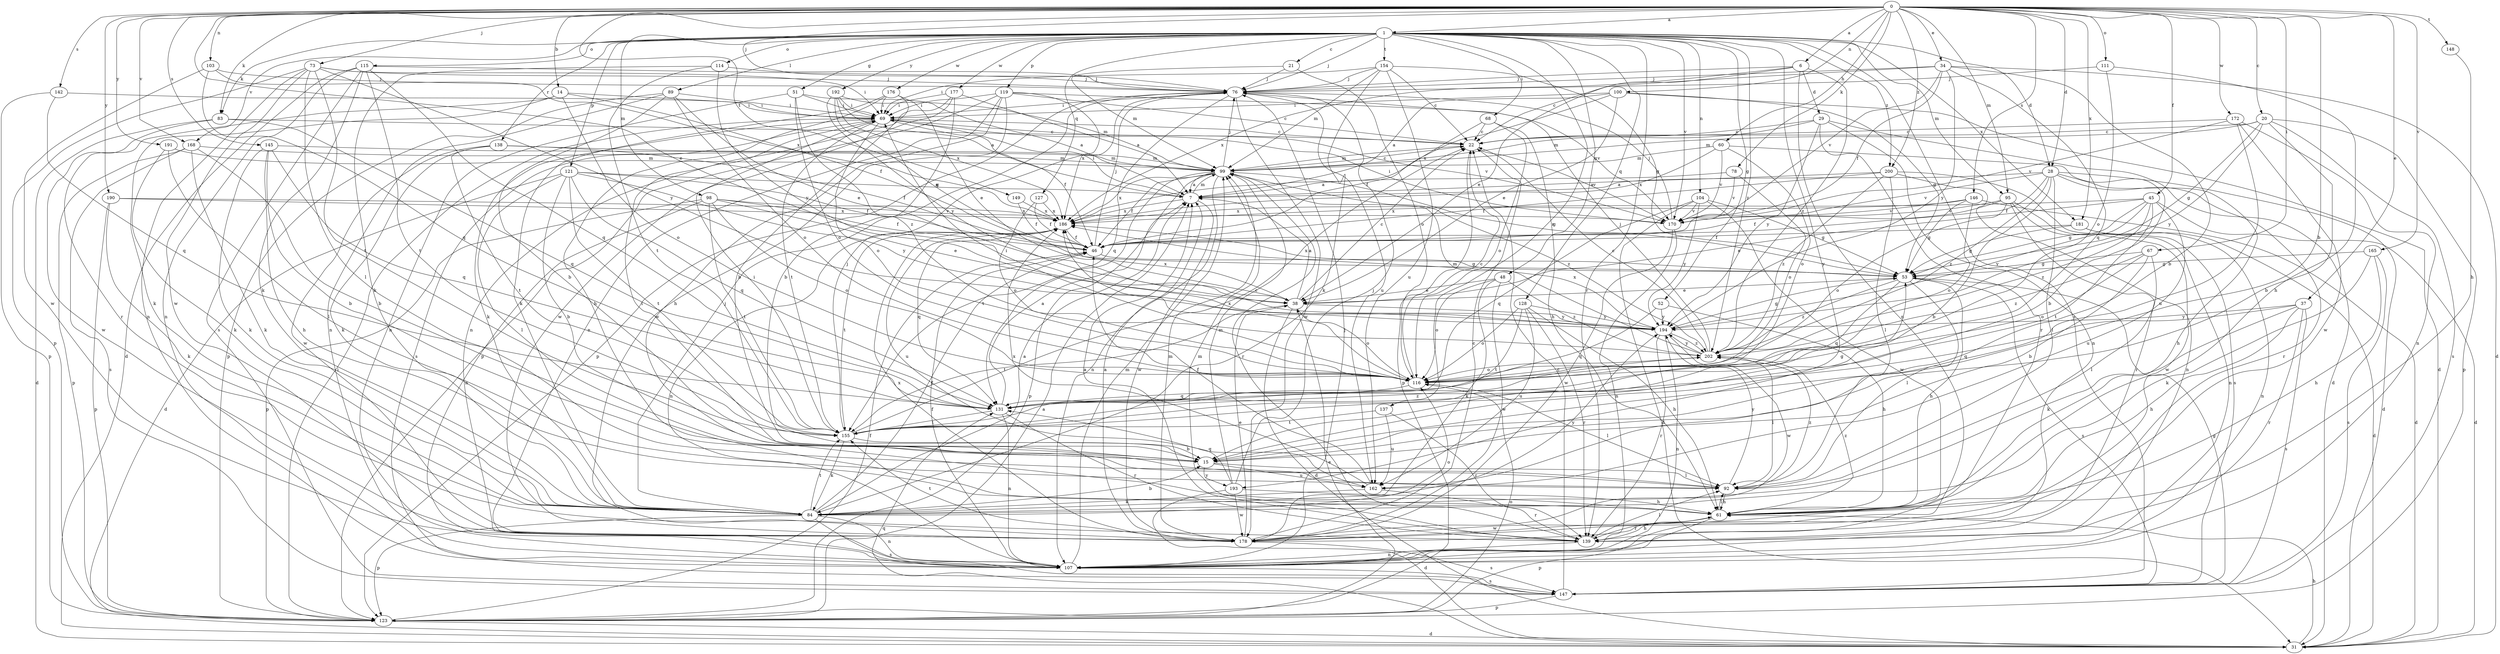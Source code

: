 strict digraph  {
0;
1;
6;
7;
14;
15;
20;
21;
22;
28;
29;
31;
34;
37;
38;
45;
46;
48;
51;
52;
53;
60;
61;
67;
68;
69;
73;
76;
78;
83;
84;
89;
92;
95;
98;
99;
100;
103;
104;
107;
111;
114;
115;
116;
119;
121;
123;
127;
128;
131;
137;
138;
139;
142;
145;
146;
147;
148;
149;
154;
155;
162;
165;
168;
170;
172;
176;
177;
178;
181;
186;
190;
191;
192;
193;
194;
200;
202;
0 -> 1  [label=a];
0 -> 6  [label=a];
0 -> 14  [label=b];
0 -> 15  [label=b];
0 -> 20  [label=c];
0 -> 28  [label=d];
0 -> 34  [label=e];
0 -> 37  [label=e];
0 -> 38  [label=e];
0 -> 45  [label=f];
0 -> 60  [label=h];
0 -> 67  [label=i];
0 -> 73  [label=j];
0 -> 76  [label=j];
0 -> 78  [label=k];
0 -> 83  [label=k];
0 -> 95  [label=m];
0 -> 100  [label=n];
0 -> 103  [label=n];
0 -> 111  [label=o];
0 -> 142  [label=s];
0 -> 145  [label=s];
0 -> 146  [label=s];
0 -> 148  [label=t];
0 -> 149  [label=t];
0 -> 165  [label=v];
0 -> 168  [label=v];
0 -> 172  [label=w];
0 -> 181  [label=x];
0 -> 190  [label=y];
0 -> 191  [label=y];
0 -> 200  [label=z];
1 -> 21  [label=c];
1 -> 28  [label=d];
1 -> 48  [label=g];
1 -> 51  [label=g];
1 -> 52  [label=g];
1 -> 68  [label=i];
1 -> 76  [label=j];
1 -> 83  [label=k];
1 -> 89  [label=l];
1 -> 95  [label=m];
1 -> 98  [label=m];
1 -> 104  [label=n];
1 -> 114  [label=o];
1 -> 115  [label=o];
1 -> 119  [label=p];
1 -> 121  [label=p];
1 -> 127  [label=q];
1 -> 128  [label=q];
1 -> 137  [label=r];
1 -> 138  [label=r];
1 -> 139  [label=r];
1 -> 147  [label=s];
1 -> 154  [label=t];
1 -> 168  [label=v];
1 -> 170  [label=v];
1 -> 176  [label=w];
1 -> 177  [label=w];
1 -> 181  [label=x];
1 -> 192  [label=y];
1 -> 193  [label=y];
1 -> 200  [label=z];
1 -> 202  [label=z];
6 -> 29  [label=d];
6 -> 38  [label=e];
6 -> 76  [label=j];
6 -> 107  [label=n];
6 -> 186  [label=x];
6 -> 202  [label=z];
7 -> 69  [label=i];
7 -> 99  [label=m];
7 -> 178  [label=w];
7 -> 186  [label=x];
14 -> 46  [label=f];
14 -> 69  [label=i];
14 -> 84  [label=k];
14 -> 116  [label=o];
14 -> 139  [label=r];
15 -> 92  [label=l];
15 -> 162  [label=u];
15 -> 193  [label=y];
20 -> 15  [label=b];
20 -> 22  [label=c];
20 -> 53  [label=g];
20 -> 99  [label=m];
20 -> 123  [label=p];
20 -> 147  [label=s];
20 -> 194  [label=y];
21 -> 76  [label=j];
21 -> 99  [label=m];
21 -> 116  [label=o];
22 -> 99  [label=m];
22 -> 123  [label=p];
22 -> 170  [label=v];
28 -> 7  [label=a];
28 -> 15  [label=b];
28 -> 31  [label=d];
28 -> 46  [label=f];
28 -> 61  [label=h];
28 -> 92  [label=l];
28 -> 139  [label=r];
28 -> 170  [label=v];
28 -> 202  [label=z];
29 -> 22  [label=c];
29 -> 31  [label=d];
29 -> 99  [label=m];
29 -> 107  [label=n];
29 -> 139  [label=r];
29 -> 194  [label=y];
31 -> 61  [label=h];
31 -> 131  [label=q];
34 -> 15  [label=b];
34 -> 22  [label=c];
34 -> 31  [label=d];
34 -> 46  [label=f];
34 -> 76  [label=j];
34 -> 131  [label=q];
34 -> 170  [label=v];
34 -> 194  [label=y];
37 -> 61  [label=h];
37 -> 84  [label=k];
37 -> 131  [label=q];
37 -> 139  [label=r];
37 -> 147  [label=s];
37 -> 194  [label=y];
38 -> 7  [label=a];
38 -> 22  [label=c];
38 -> 31  [label=d];
38 -> 116  [label=o];
38 -> 155  [label=t];
38 -> 186  [label=x];
38 -> 194  [label=y];
45 -> 31  [label=d];
45 -> 38  [label=e];
45 -> 53  [label=g];
45 -> 155  [label=t];
45 -> 162  [label=u];
45 -> 186  [label=x];
45 -> 194  [label=y];
45 -> 202  [label=z];
46 -> 53  [label=g];
46 -> 76  [label=j];
48 -> 38  [label=e];
48 -> 84  [label=k];
48 -> 116  [label=o];
48 -> 178  [label=w];
48 -> 202  [label=z];
51 -> 7  [label=a];
51 -> 69  [label=i];
51 -> 107  [label=n];
51 -> 116  [label=o];
51 -> 202  [label=z];
52 -> 61  [label=h];
52 -> 131  [label=q];
52 -> 194  [label=y];
53 -> 38  [label=e];
53 -> 61  [label=h];
53 -> 92  [label=l];
53 -> 131  [label=q];
53 -> 147  [label=s];
53 -> 186  [label=x];
53 -> 202  [label=z];
60 -> 15  [label=b];
60 -> 99  [label=m];
60 -> 116  [label=o];
60 -> 170  [label=v];
60 -> 186  [label=x];
61 -> 92  [label=l];
61 -> 123  [label=p];
61 -> 139  [label=r];
61 -> 178  [label=w];
61 -> 202  [label=z];
67 -> 15  [label=b];
67 -> 53  [label=g];
67 -> 92  [label=l];
67 -> 116  [label=o];
67 -> 202  [label=z];
68 -> 22  [label=c];
68 -> 46  [label=f];
68 -> 61  [label=h];
68 -> 116  [label=o];
69 -> 22  [label=c];
69 -> 46  [label=f];
69 -> 84  [label=k];
69 -> 116  [label=o];
69 -> 147  [label=s];
69 -> 155  [label=t];
69 -> 170  [label=v];
73 -> 69  [label=i];
73 -> 76  [label=j];
73 -> 92  [label=l];
73 -> 107  [label=n];
73 -> 123  [label=p];
73 -> 155  [label=t];
73 -> 178  [label=w];
73 -> 194  [label=y];
76 -> 69  [label=i];
76 -> 123  [label=p];
76 -> 131  [label=q];
76 -> 162  [label=u];
76 -> 178  [label=w];
78 -> 7  [label=a];
78 -> 116  [label=o];
78 -> 170  [label=v];
83 -> 22  [label=c];
83 -> 31  [label=d];
83 -> 131  [label=q];
83 -> 178  [label=w];
84 -> 7  [label=a];
84 -> 15  [label=b];
84 -> 46  [label=f];
84 -> 76  [label=j];
84 -> 107  [label=n];
84 -> 123  [label=p];
84 -> 147  [label=s];
84 -> 155  [label=t];
84 -> 194  [label=y];
89 -> 15  [label=b];
89 -> 38  [label=e];
89 -> 69  [label=i];
89 -> 107  [label=n];
89 -> 116  [label=o];
89 -> 123  [label=p];
92 -> 61  [label=h];
92 -> 69  [label=i];
92 -> 194  [label=y];
92 -> 202  [label=z];
95 -> 46  [label=f];
95 -> 107  [label=n];
95 -> 116  [label=o];
95 -> 139  [label=r];
95 -> 170  [label=v];
95 -> 178  [label=w];
98 -> 38  [label=e];
98 -> 46  [label=f];
98 -> 107  [label=n];
98 -> 116  [label=o];
98 -> 123  [label=p];
98 -> 155  [label=t];
98 -> 186  [label=x];
99 -> 7  [label=a];
99 -> 22  [label=c];
99 -> 46  [label=f];
99 -> 53  [label=g];
99 -> 76  [label=j];
99 -> 107  [label=n];
99 -> 123  [label=p];
99 -> 139  [label=r];
99 -> 155  [label=t];
99 -> 186  [label=x];
99 -> 202  [label=z];
100 -> 7  [label=a];
100 -> 31  [label=d];
100 -> 38  [label=e];
100 -> 53  [label=g];
100 -> 69  [label=i];
100 -> 186  [label=x];
103 -> 76  [label=j];
103 -> 131  [label=q];
103 -> 178  [label=w];
103 -> 186  [label=x];
104 -> 31  [label=d];
104 -> 53  [label=g];
104 -> 131  [label=q];
104 -> 170  [label=v];
104 -> 178  [label=w];
104 -> 194  [label=y];
107 -> 46  [label=f];
107 -> 76  [label=j];
107 -> 99  [label=m];
107 -> 147  [label=s];
111 -> 61  [label=h];
111 -> 76  [label=j];
111 -> 116  [label=o];
114 -> 76  [label=j];
114 -> 84  [label=k];
114 -> 155  [label=t];
114 -> 194  [label=y];
115 -> 31  [label=d];
115 -> 76  [label=j];
115 -> 84  [label=k];
115 -> 107  [label=n];
115 -> 131  [label=q];
115 -> 147  [label=s];
115 -> 155  [label=t];
116 -> 22  [label=c];
116 -> 69  [label=i];
116 -> 92  [label=l];
116 -> 131  [label=q];
116 -> 186  [label=x];
119 -> 22  [label=c];
119 -> 61  [label=h];
119 -> 69  [label=i];
119 -> 107  [label=n];
119 -> 123  [label=p];
119 -> 170  [label=v];
119 -> 178  [label=w];
119 -> 186  [label=x];
121 -> 7  [label=a];
121 -> 15  [label=b];
121 -> 31  [label=d];
121 -> 46  [label=f];
121 -> 92  [label=l];
121 -> 131  [label=q];
121 -> 155  [label=t];
121 -> 194  [label=y];
123 -> 7  [label=a];
123 -> 31  [label=d];
123 -> 38  [label=e];
123 -> 46  [label=f];
123 -> 69  [label=i];
123 -> 116  [label=o];
127 -> 46  [label=f];
127 -> 116  [label=o];
127 -> 186  [label=x];
128 -> 61  [label=h];
128 -> 116  [label=o];
128 -> 139  [label=r];
128 -> 155  [label=t];
128 -> 162  [label=u];
128 -> 194  [label=y];
131 -> 7  [label=a];
131 -> 107  [label=n];
131 -> 139  [label=r];
131 -> 155  [label=t];
137 -> 139  [label=r];
137 -> 155  [label=t];
137 -> 162  [label=u];
138 -> 46  [label=f];
138 -> 84  [label=k];
138 -> 99  [label=m];
138 -> 155  [label=t];
138 -> 178  [label=w];
139 -> 7  [label=a];
139 -> 61  [label=h];
139 -> 92  [label=l];
139 -> 99  [label=m];
139 -> 107  [label=n];
142 -> 69  [label=i];
142 -> 123  [label=p];
142 -> 131  [label=q];
145 -> 15  [label=b];
145 -> 61  [label=h];
145 -> 84  [label=k];
145 -> 99  [label=m];
145 -> 131  [label=q];
146 -> 31  [label=d];
146 -> 53  [label=g];
146 -> 116  [label=o];
146 -> 170  [label=v];
146 -> 186  [label=x];
147 -> 22  [label=c];
147 -> 53  [label=g];
147 -> 123  [label=p];
148 -> 61  [label=h];
149 -> 46  [label=f];
149 -> 186  [label=x];
154 -> 22  [label=c];
154 -> 53  [label=g];
154 -> 69  [label=i];
154 -> 76  [label=j];
154 -> 84  [label=k];
154 -> 99  [label=m];
154 -> 162  [label=u];
155 -> 15  [label=b];
155 -> 22  [label=c];
155 -> 53  [label=g];
155 -> 69  [label=i];
155 -> 76  [label=j];
155 -> 84  [label=k];
155 -> 202  [label=z];
162 -> 46  [label=f];
162 -> 84  [label=k];
162 -> 139  [label=r];
162 -> 186  [label=x];
165 -> 53  [label=g];
165 -> 61  [label=h];
165 -> 84  [label=k];
165 -> 147  [label=s];
168 -> 15  [label=b];
168 -> 84  [label=k];
168 -> 99  [label=m];
168 -> 123  [label=p];
168 -> 147  [label=s];
170 -> 69  [label=i];
170 -> 76  [label=j];
170 -> 107  [label=n];
170 -> 178  [label=w];
172 -> 22  [label=c];
172 -> 107  [label=n];
172 -> 162  [label=u];
172 -> 170  [label=v];
172 -> 178  [label=w];
176 -> 15  [label=b];
176 -> 38  [label=e];
176 -> 61  [label=h];
176 -> 69  [label=i];
176 -> 84  [label=k];
177 -> 7  [label=a];
177 -> 15  [label=b];
177 -> 69  [label=i];
177 -> 107  [label=n];
177 -> 178  [label=w];
178 -> 7  [label=a];
178 -> 22  [label=c];
178 -> 38  [label=e];
178 -> 99  [label=m];
178 -> 116  [label=o];
178 -> 147  [label=s];
178 -> 155  [label=t];
178 -> 186  [label=x];
181 -> 31  [label=d];
181 -> 46  [label=f];
181 -> 53  [label=g];
181 -> 107  [label=n];
186 -> 46  [label=f];
186 -> 107  [label=n];
186 -> 131  [label=q];
186 -> 155  [label=t];
186 -> 162  [label=u];
190 -> 84  [label=k];
190 -> 123  [label=p];
190 -> 170  [label=v];
190 -> 186  [label=x];
191 -> 84  [label=k];
191 -> 92  [label=l];
191 -> 99  [label=m];
192 -> 7  [label=a];
192 -> 53  [label=g];
192 -> 69  [label=i];
192 -> 99  [label=m];
192 -> 186  [label=x];
192 -> 194  [label=y];
193 -> 31  [label=d];
193 -> 61  [label=h];
193 -> 76  [label=j];
193 -> 99  [label=m];
193 -> 131  [label=q];
193 -> 178  [label=w];
194 -> 53  [label=g];
194 -> 107  [label=n];
194 -> 139  [label=r];
194 -> 178  [label=w];
194 -> 186  [label=x];
194 -> 202  [label=z];
200 -> 7  [label=a];
200 -> 46  [label=f];
200 -> 92  [label=l];
200 -> 107  [label=n];
200 -> 147  [label=s];
200 -> 202  [label=z];
202 -> 22  [label=c];
202 -> 76  [label=j];
202 -> 92  [label=l];
202 -> 99  [label=m];
202 -> 116  [label=o];
202 -> 194  [label=y];
}
